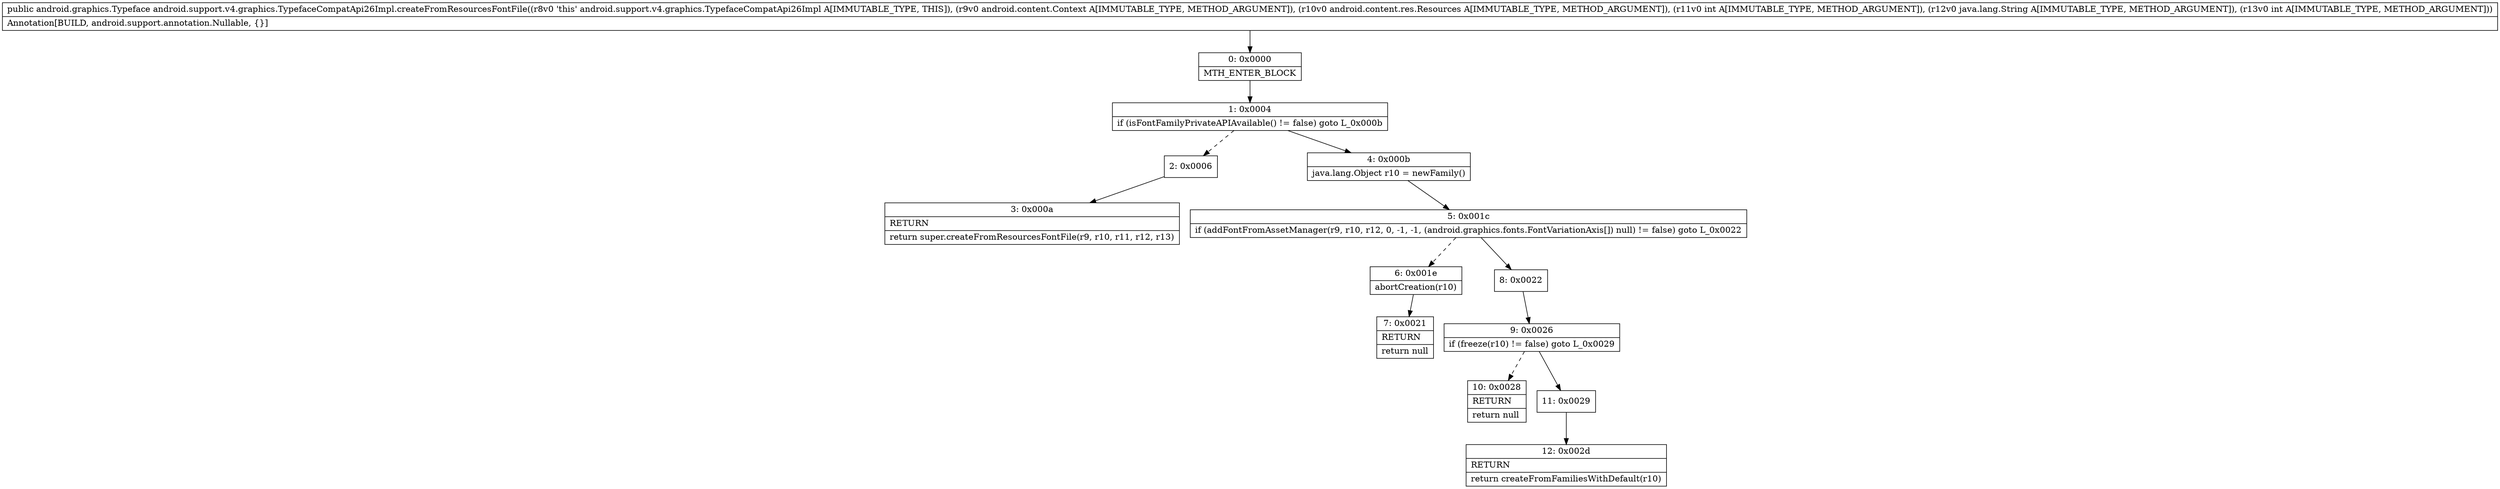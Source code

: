 digraph "CFG forandroid.support.v4.graphics.TypefaceCompatApi26Impl.createFromResourcesFontFile(Landroid\/content\/Context;Landroid\/content\/res\/Resources;ILjava\/lang\/String;I)Landroid\/graphics\/Typeface;" {
Node_0 [shape=record,label="{0\:\ 0x0000|MTH_ENTER_BLOCK\l}"];
Node_1 [shape=record,label="{1\:\ 0x0004|if (isFontFamilyPrivateAPIAvailable() != false) goto L_0x000b\l}"];
Node_2 [shape=record,label="{2\:\ 0x0006}"];
Node_3 [shape=record,label="{3\:\ 0x000a|RETURN\l|return super.createFromResourcesFontFile(r9, r10, r11, r12, r13)\l}"];
Node_4 [shape=record,label="{4\:\ 0x000b|java.lang.Object r10 = newFamily()\l}"];
Node_5 [shape=record,label="{5\:\ 0x001c|if (addFontFromAssetManager(r9, r10, r12, 0, \-1, \-1, (android.graphics.fonts.FontVariationAxis[]) null) != false) goto L_0x0022\l}"];
Node_6 [shape=record,label="{6\:\ 0x001e|abortCreation(r10)\l}"];
Node_7 [shape=record,label="{7\:\ 0x0021|RETURN\l|return null\l}"];
Node_8 [shape=record,label="{8\:\ 0x0022}"];
Node_9 [shape=record,label="{9\:\ 0x0026|if (freeze(r10) != false) goto L_0x0029\l}"];
Node_10 [shape=record,label="{10\:\ 0x0028|RETURN\l|return null\l}"];
Node_11 [shape=record,label="{11\:\ 0x0029}"];
Node_12 [shape=record,label="{12\:\ 0x002d|RETURN\l|return createFromFamiliesWithDefault(r10)\l}"];
MethodNode[shape=record,label="{public android.graphics.Typeface android.support.v4.graphics.TypefaceCompatApi26Impl.createFromResourcesFontFile((r8v0 'this' android.support.v4.graphics.TypefaceCompatApi26Impl A[IMMUTABLE_TYPE, THIS]), (r9v0 android.content.Context A[IMMUTABLE_TYPE, METHOD_ARGUMENT]), (r10v0 android.content.res.Resources A[IMMUTABLE_TYPE, METHOD_ARGUMENT]), (r11v0 int A[IMMUTABLE_TYPE, METHOD_ARGUMENT]), (r12v0 java.lang.String A[IMMUTABLE_TYPE, METHOD_ARGUMENT]), (r13v0 int A[IMMUTABLE_TYPE, METHOD_ARGUMENT]))  | Annotation[BUILD, android.support.annotation.Nullable, \{\}]\l}"];
MethodNode -> Node_0;
Node_0 -> Node_1;
Node_1 -> Node_2[style=dashed];
Node_1 -> Node_4;
Node_2 -> Node_3;
Node_4 -> Node_5;
Node_5 -> Node_6[style=dashed];
Node_5 -> Node_8;
Node_6 -> Node_7;
Node_8 -> Node_9;
Node_9 -> Node_10[style=dashed];
Node_9 -> Node_11;
Node_11 -> Node_12;
}

